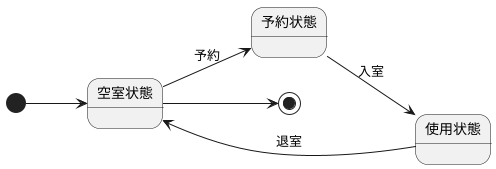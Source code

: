 @startuml  
left to right direction
[*] --> 空室状態
空室状態 --> 予約状態 :予約
予約状態 --> 使用状態 :入室
使用状態 --> 空室状態 :退室
空室状態 --> [*]
@enduml
